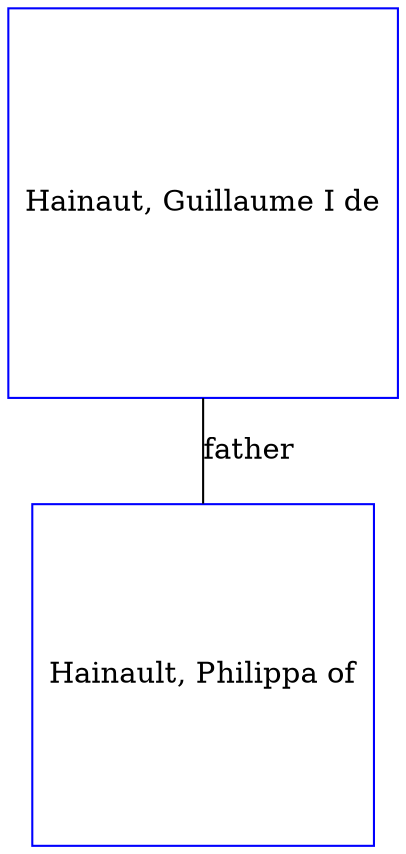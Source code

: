 digraph D {
    edge [dir=none];    node [shape=box];    "025368"   [label="Hainaut, Guillaume I de", shape=box, regular=1, color="blue"] ;
"014581"   [label="Hainault, Philippa of", shape=box, regular=1, color="blue"] ;
025368->014581 [label="father",arrowsize=0.0]; 
}